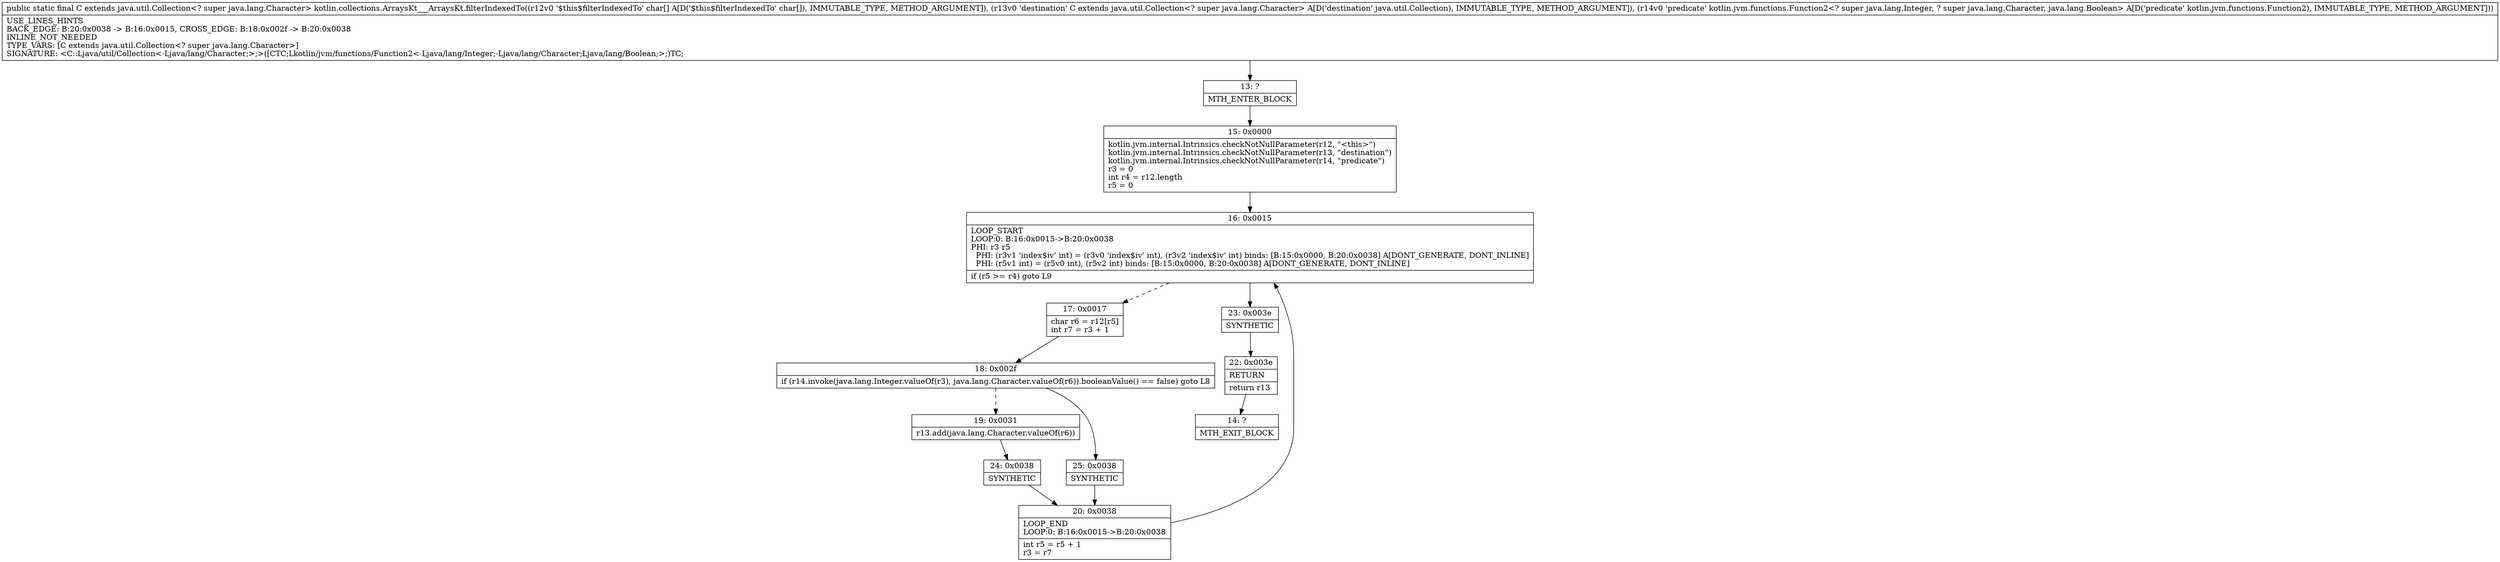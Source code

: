 digraph "CFG forkotlin.collections.ArraysKt___ArraysKt.filterIndexedTo([CLjava\/util\/Collection;Lkotlin\/jvm\/functions\/Function2;)Ljava\/util\/Collection;" {
Node_13 [shape=record,label="{13\:\ ?|MTH_ENTER_BLOCK\l}"];
Node_15 [shape=record,label="{15\:\ 0x0000|kotlin.jvm.internal.Intrinsics.checkNotNullParameter(r12, \"\<this\>\")\lkotlin.jvm.internal.Intrinsics.checkNotNullParameter(r13, \"destination\")\lkotlin.jvm.internal.Intrinsics.checkNotNullParameter(r14, \"predicate\")\lr3 = 0\lint r4 = r12.length\lr5 = 0\l}"];
Node_16 [shape=record,label="{16\:\ 0x0015|LOOP_START\lLOOP:0: B:16:0x0015\-\>B:20:0x0038\lPHI: r3 r5 \l  PHI: (r3v1 'index$iv' int) = (r3v0 'index$iv' int), (r3v2 'index$iv' int) binds: [B:15:0x0000, B:20:0x0038] A[DONT_GENERATE, DONT_INLINE]\l  PHI: (r5v1 int) = (r5v0 int), (r5v2 int) binds: [B:15:0x0000, B:20:0x0038] A[DONT_GENERATE, DONT_INLINE]\l|if (r5 \>= r4) goto L9\l}"];
Node_17 [shape=record,label="{17\:\ 0x0017|char r6 = r12[r5]\lint r7 = r3 + 1\l}"];
Node_18 [shape=record,label="{18\:\ 0x002f|if (r14.invoke(java.lang.Integer.valueOf(r3), java.lang.Character.valueOf(r6)).booleanValue() == false) goto L8\l}"];
Node_19 [shape=record,label="{19\:\ 0x0031|r13.add(java.lang.Character.valueOf(r6))\l}"];
Node_24 [shape=record,label="{24\:\ 0x0038|SYNTHETIC\l}"];
Node_20 [shape=record,label="{20\:\ 0x0038|LOOP_END\lLOOP:0: B:16:0x0015\-\>B:20:0x0038\l|int r5 = r5 + 1\lr3 = r7\l}"];
Node_25 [shape=record,label="{25\:\ 0x0038|SYNTHETIC\l}"];
Node_23 [shape=record,label="{23\:\ 0x003e|SYNTHETIC\l}"];
Node_22 [shape=record,label="{22\:\ 0x003e|RETURN\l|return r13\l}"];
Node_14 [shape=record,label="{14\:\ ?|MTH_EXIT_BLOCK\l}"];
MethodNode[shape=record,label="{public static final C extends java.util.Collection\<? super java.lang.Character\> kotlin.collections.ArraysKt___ArraysKt.filterIndexedTo((r12v0 '$this$filterIndexedTo' char[] A[D('$this$filterIndexedTo' char[]), IMMUTABLE_TYPE, METHOD_ARGUMENT]), (r13v0 'destination' C extends java.util.Collection\<? super java.lang.Character\> A[D('destination' java.util.Collection), IMMUTABLE_TYPE, METHOD_ARGUMENT]), (r14v0 'predicate' kotlin.jvm.functions.Function2\<? super java.lang.Integer, ? super java.lang.Character, java.lang.Boolean\> A[D('predicate' kotlin.jvm.functions.Function2), IMMUTABLE_TYPE, METHOD_ARGUMENT]))  | USE_LINES_HINTS\lBACK_EDGE: B:20:0x0038 \-\> B:16:0x0015, CROSS_EDGE: B:18:0x002f \-\> B:20:0x0038\lINLINE_NOT_NEEDED\lTYPE_VARS: [C extends java.util.Collection\<? super java.lang.Character\>]\lSIGNATURE: \<C::Ljava\/util\/Collection\<\-Ljava\/lang\/Character;\>;\>([CTC;Lkotlin\/jvm\/functions\/Function2\<\-Ljava\/lang\/Integer;\-Ljava\/lang\/Character;Ljava\/lang\/Boolean;\>;)TC;\l}"];
MethodNode -> Node_13;Node_13 -> Node_15;
Node_15 -> Node_16;
Node_16 -> Node_17[style=dashed];
Node_16 -> Node_23;
Node_17 -> Node_18;
Node_18 -> Node_19[style=dashed];
Node_18 -> Node_25;
Node_19 -> Node_24;
Node_24 -> Node_20;
Node_20 -> Node_16;
Node_25 -> Node_20;
Node_23 -> Node_22;
Node_22 -> Node_14;
}

